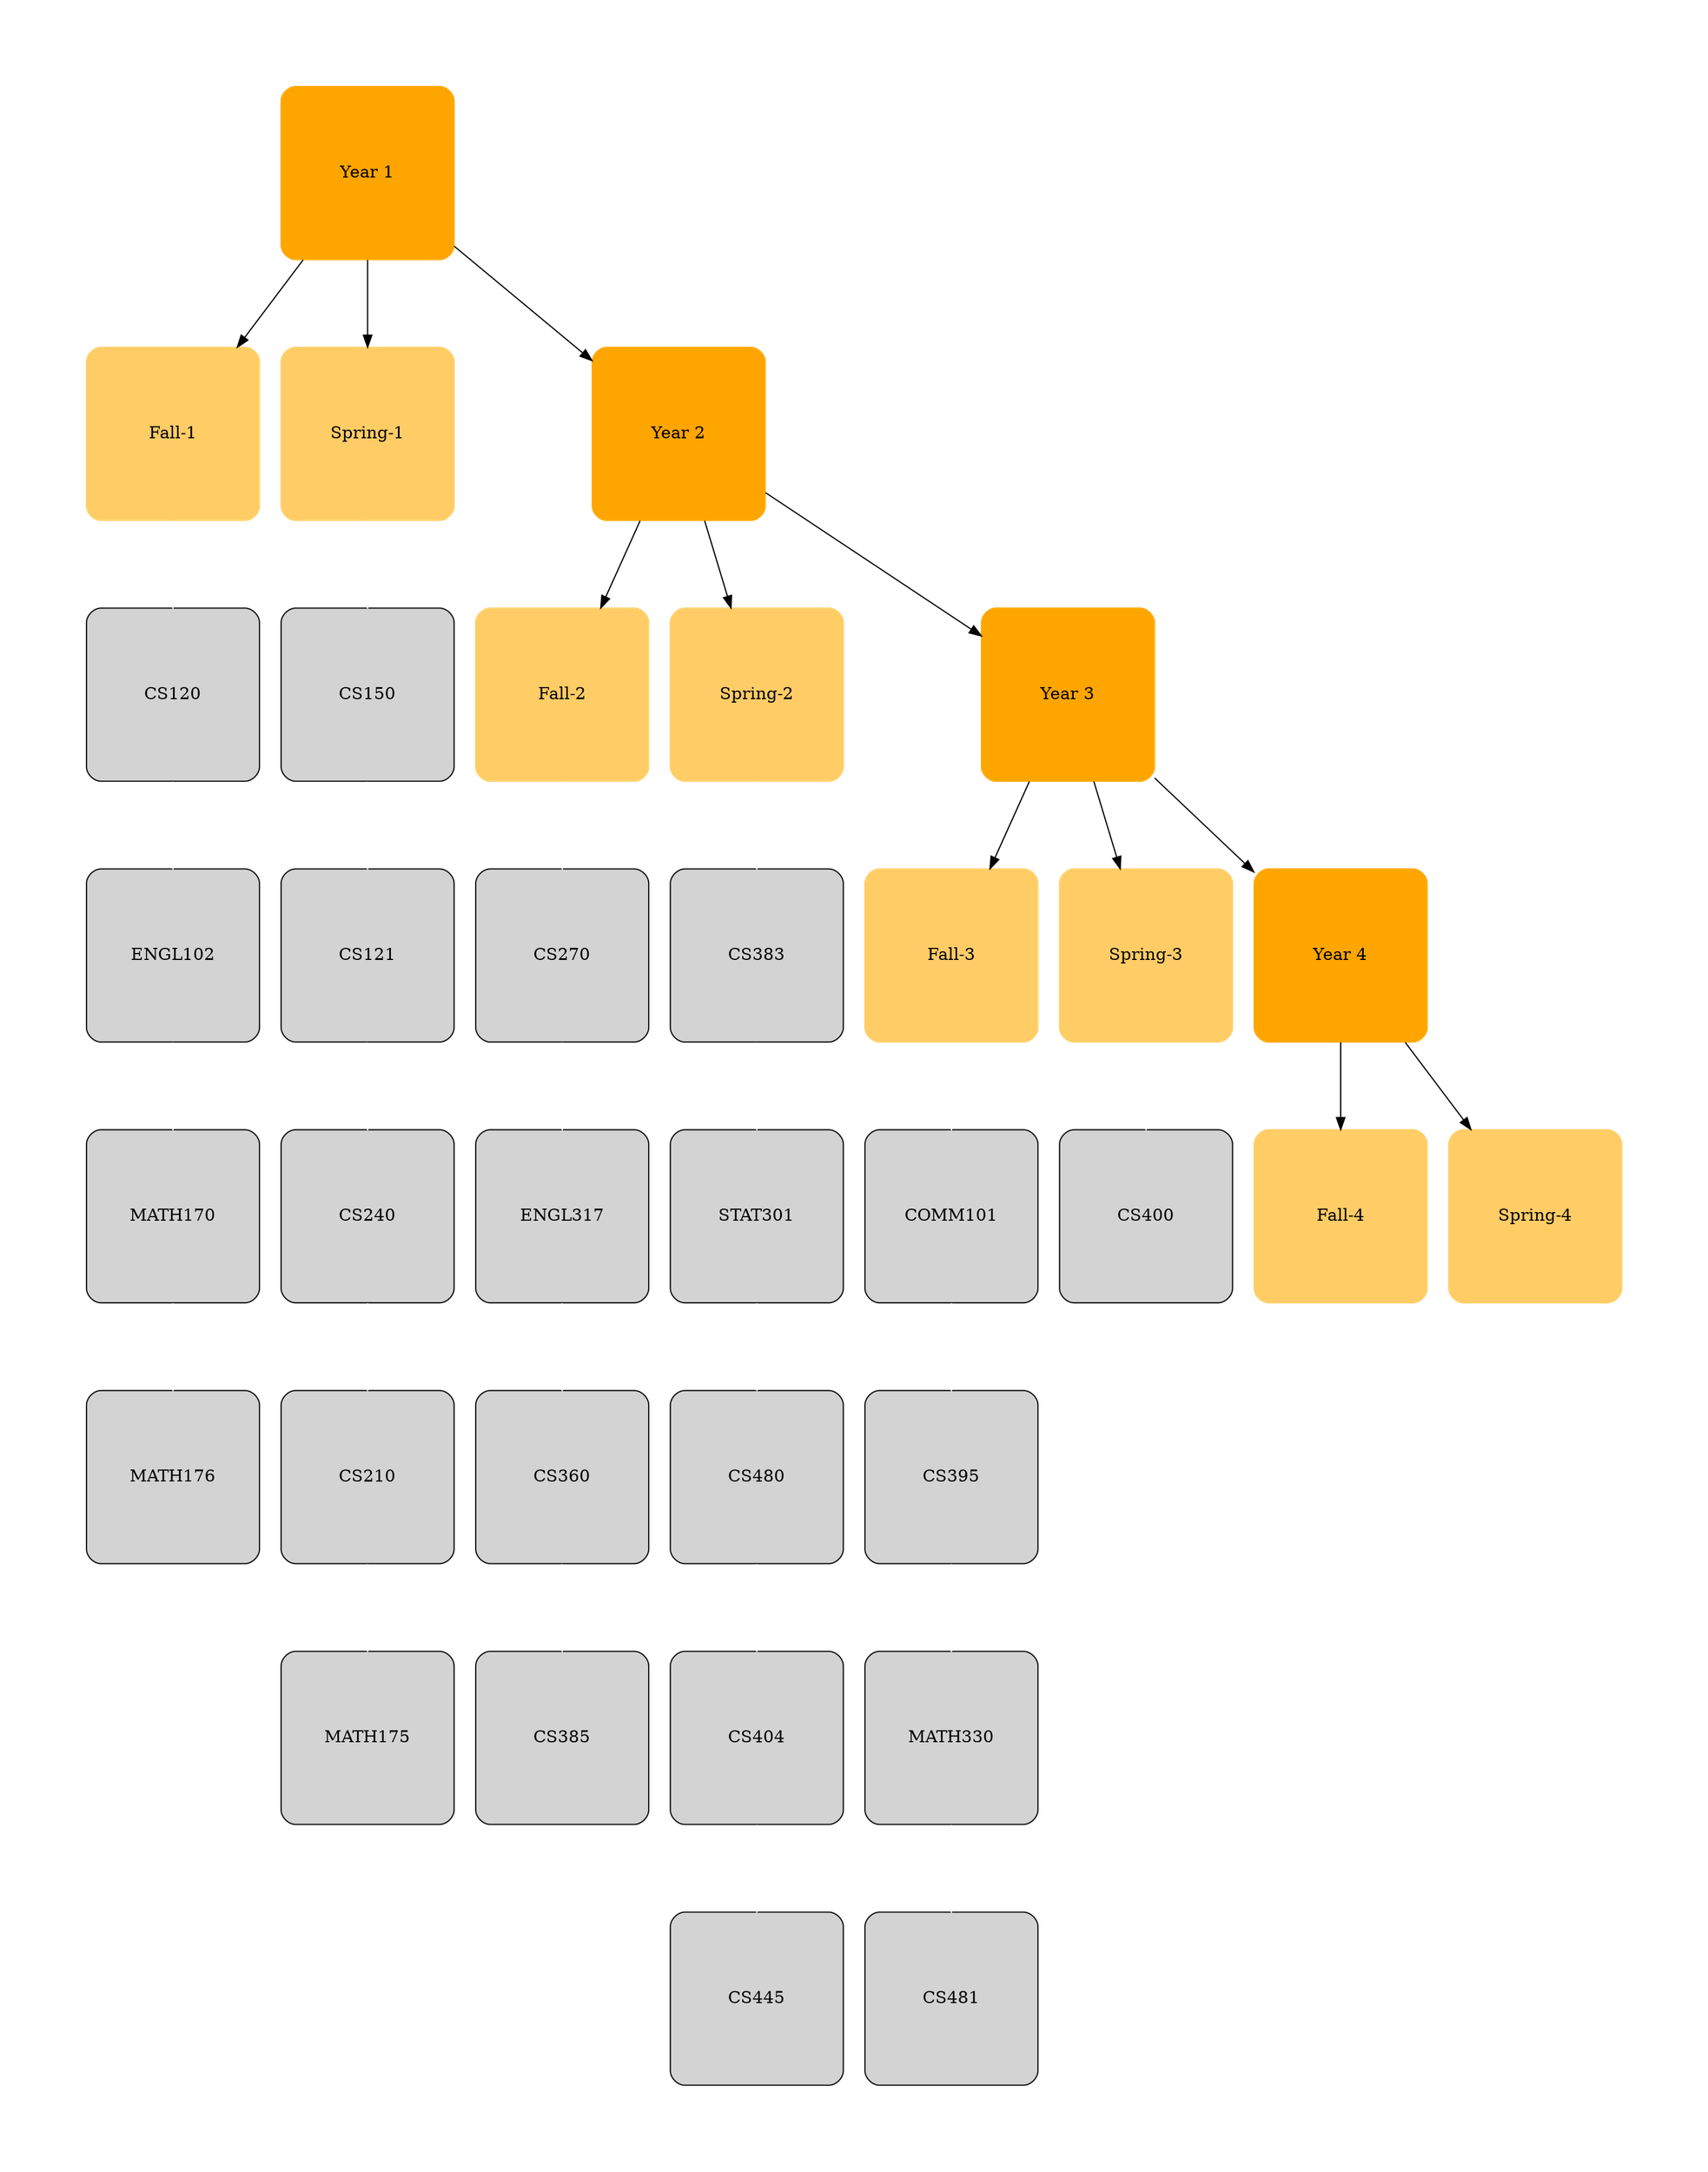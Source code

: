 digraph {
  graph [bgcolor="transparent" rankdir="TB" pad=1 compound="true" forcelabels="true"]
  node [shape="square" style="rounded,filled" width=2 fixedsize="shape"]
  edge [minlen=2]
  "Year 1" [color="orange"]
  "Fall-1" [color="#FFCC66"]
  "Spring-1" [color="#FFCC66"]
  "Year 2" [color="orange"]
  "Fall-2" [color="#FFCC66"]
  "Spring-2" [color="#FFCC66"]
  "Year 3" [color="orange"]
  "Fall-3" [color="#FFCC66"]
  "Spring-3" [color="#FFCC66"]
  "Year 4" [color="orange"]
  "Fall-4" [color="#FFCC66"]
  "Spring-4" [color="#FFCC66"]
  "Year 1" -> "Fall-1"
  "Year 1" -> "Spring-1"
  "Year 1" -> "Year 2"
  "Year 2" -> "Fall-2"
  "Year 2" -> "Spring-2"
  "Year 2" -> "Year 3"
  "Year 3" -> "Fall-3"
  "Year 3" -> "Spring-3"
  "Year 3" -> "Year 4"
  "Year 4" -> "Fall-4"
  "Year 4" -> "Spring-4"
  "Fall-1" -> "CS120" [color="white"]
  "CS120" -> "ENGL102" [color="white"]
  "ENGL102" -> "MATH170" [color="white"]
  "MATH170" -> "MATH176" [color="white"]
  "Spring-1" -> "CS150" [color="white"]
  "CS150" -> "CS121" [color="white"]
  "CS121" -> "CS240" [color="white"]
  "CS240" -> "CS210" [color="white"]
  "CS210" -> "MATH175" [color="white"]
  "Fall-2" -> "CS270" [color="white"]
  "CS270" -> "ENGL317" [color="white"]
  "ENGL317" -> "CS360" [color="white"]
  "CS360" -> "CS385" [color="white"]
  "Spring-2" -> "CS383" [color="white"]
  "CS383" -> "STAT301" [color="white"]
  "STAT301" -> "CS480" [color="white"]
  "CS480" -> "CS404" [color="white"]
  "CS404" -> "CS445" [color="white"]
  "Fall-3" -> "COMM101" [color="white"]
  "COMM101" -> "CS395" [color="white"]
  "CS395" -> "MATH330" [color="white"]
  "MATH330" -> "CS481" [color="white"]
  "Spring-3" -> "CS400" [color="white"]
}
